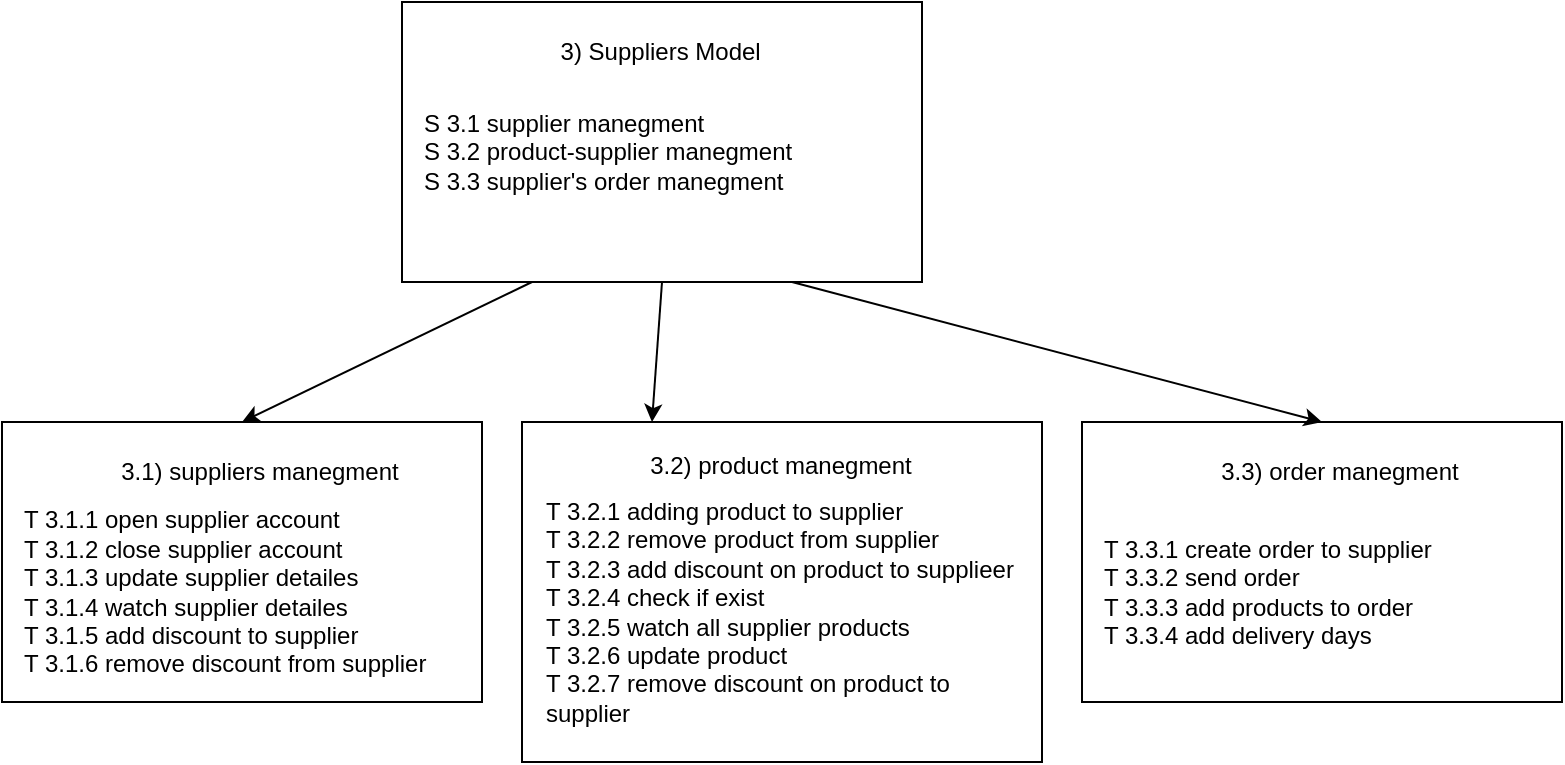 <mxfile version="18.0.6" type="device"><diagram id="LH1mnNN-pmBMTRVf2T0Y" name="‫עמוד-1‬"><mxGraphModel dx="487" dy="253" grid="1" gridSize="10" guides="1" tooltips="1" connect="1" arrows="1" fold="1" page="1" pageScale="1" pageWidth="827" pageHeight="1169" math="0" shadow="0"><root><mxCell id="0"/><mxCell id="1" parent="0"/><mxCell id="alws84PbmIkEoMPja4XU-4" value="" style="endArrow=classic;html=1;rounded=0;exitX=0.25;exitY=1;exitDx=0;exitDy=0;entryX=0.5;entryY=0;entryDx=0;entryDy=0;" edge="1" parent="1" source="alws84PbmIkEoMPja4XU-1" target="alws84PbmIkEoMPja4XU-5"><mxGeometry width="50" height="50" relative="1" as="geometry"><mxPoint x="500" y="280" as="sourcePoint"/><mxPoint x="210" y="300" as="targetPoint"/></mxGeometry></mxCell><mxCell id="alws84PbmIkEoMPja4XU-7" value="" style="group" vertex="1" connectable="0" parent="1"><mxGeometry x="241" y="80" width="260" height="140" as="geometry"/></mxCell><mxCell id="alws84PbmIkEoMPja4XU-1" value="" style="rounded=0;whiteSpace=wrap;html=1;" vertex="1" parent="alws84PbmIkEoMPja4XU-7"><mxGeometry x="-1" width="260" height="140" as="geometry"/></mxCell><mxCell id="alws84PbmIkEoMPja4XU-2" value="3) Suppliers Model&amp;nbsp;" style="text;html=1;strokeColor=none;fillColor=none;align=center;verticalAlign=middle;whiteSpace=wrap;rounded=0;" vertex="1" parent="alws84PbmIkEoMPja4XU-7"><mxGeometry x="75" y="10" width="110" height="30" as="geometry"/></mxCell><mxCell id="alws84PbmIkEoMPja4XU-3" value="S 3.1 supplier manegment&lt;br&gt;S 3.2 product-supplier manegment&lt;br&gt;S 3.3 supplier's order manegment" style="text;html=1;strokeColor=none;fillColor=none;align=left;verticalAlign=middle;whiteSpace=wrap;rounded=0;" vertex="1" parent="alws84PbmIkEoMPja4XU-7"><mxGeometry x="8" y="30" width="242" height="90" as="geometry"/></mxCell><mxCell id="alws84PbmIkEoMPja4XU-10" value="" style="group" vertex="1" connectable="0" parent="1"><mxGeometry x="40" y="290" width="240" height="140" as="geometry"/></mxCell><mxCell id="alws84PbmIkEoMPja4XU-5" value="" style="rounded=0;whiteSpace=wrap;html=1;" vertex="1" parent="alws84PbmIkEoMPja4XU-10"><mxGeometry width="240.0" height="140" as="geometry"/></mxCell><mxCell id="alws84PbmIkEoMPja4XU-6" value="3.1) suppliers manegment" style="text;html=1;strokeColor=none;fillColor=none;align=center;verticalAlign=middle;whiteSpace=wrap;rounded=0;" vertex="1" parent="alws84PbmIkEoMPja4XU-10"><mxGeometry x="48.889" y="10" width="160.0" height="30" as="geometry"/></mxCell><mxCell id="alws84PbmIkEoMPja4XU-9" value="T 3.1.1 open supplier account&lt;br&gt;T 3.1.2 close supplier account&lt;br&gt;T 3.1.3 update supplier detailes&lt;br&gt;T 3.1.4 watch supplier detailes&lt;br&gt;T 3.1.5 add discount to supplier&lt;br&gt;T 3.1.6 remove discount from supplier" style="text;html=1;strokeColor=none;fillColor=none;align=left;verticalAlign=middle;whiteSpace=wrap;rounded=0;" vertex="1" parent="alws84PbmIkEoMPja4XU-10"><mxGeometry x="8.889" y="40" width="204.444" height="90" as="geometry"/></mxCell><mxCell id="alws84PbmIkEoMPja4XU-13" value="" style="group" vertex="1" connectable="0" parent="1"><mxGeometry x="300" y="290" width="260" height="170" as="geometry"/></mxCell><mxCell id="alws84PbmIkEoMPja4XU-14" value="" style="rounded=0;whiteSpace=wrap;html=1;" vertex="1" parent="alws84PbmIkEoMPja4XU-13"><mxGeometry width="260.0" height="170" as="geometry"/></mxCell><mxCell id="alws84PbmIkEoMPja4XU-15" value="3.2) product manegment" style="text;html=1;strokeColor=none;fillColor=none;align=center;verticalAlign=middle;whiteSpace=wrap;rounded=0;" vertex="1" parent="alws84PbmIkEoMPja4XU-13"><mxGeometry x="43.343" y="3.573" width="173.333" height="36.429" as="geometry"/></mxCell><mxCell id="alws84PbmIkEoMPja4XU-16" value="T 3.2.1 adding product to supplier&lt;br&gt;T 3.2.2 remove product from supplier&lt;br&gt;T 3.2.3 add discount on product to supplieer&lt;br&gt;T 3.2.4 check if exist&lt;br&gt;T 3.2.5 watch all supplier products&lt;br&gt;T 3.2.6 update product&lt;br&gt;T 3.2.7 remove discount on product to supplier" style="text;html=1;strokeColor=none;fillColor=none;align=left;verticalAlign=middle;whiteSpace=wrap;rounded=0;" vertex="1" parent="alws84PbmIkEoMPja4XU-13"><mxGeometry x="9.82" y="40" width="240.37" height="110" as="geometry"/></mxCell><mxCell id="alws84PbmIkEoMPja4XU-17" value="" style="endArrow=classic;html=1;rounded=0;exitX=0.5;exitY=1;exitDx=0;exitDy=0;entryX=0.25;entryY=0;entryDx=0;entryDy=0;" edge="1" parent="1" source="alws84PbmIkEoMPja4XU-1" target="alws84PbmIkEoMPja4XU-14"><mxGeometry width="50" height="50" relative="1" as="geometry"><mxPoint x="500" y="330" as="sourcePoint"/><mxPoint x="550" y="280" as="targetPoint"/></mxGeometry></mxCell><mxCell id="alws84PbmIkEoMPja4XU-20" value="" style="group" vertex="1" connectable="0" parent="1"><mxGeometry x="580" y="290" width="240" height="140" as="geometry"/></mxCell><mxCell id="alws84PbmIkEoMPja4XU-21" value="" style="rounded=0;whiteSpace=wrap;html=1;" vertex="1" parent="alws84PbmIkEoMPja4XU-20"><mxGeometry width="240.0" height="140" as="geometry"/></mxCell><mxCell id="alws84PbmIkEoMPja4XU-22" value="3.3) order manegment" style="text;html=1;strokeColor=none;fillColor=none;align=center;verticalAlign=middle;whiteSpace=wrap;rounded=0;" vertex="1" parent="alws84PbmIkEoMPja4XU-20"><mxGeometry x="48.889" y="10" width="160.0" height="30" as="geometry"/></mxCell><mxCell id="alws84PbmIkEoMPja4XU-23" value="T 3.3.1 create order to supplier&lt;br&gt;T 3.3.2 send order&lt;br&gt;T 3.3.3 add products to order&lt;br&gt;T 3.3.4 add delivery days&lt;br&gt;" style="text;html=1;strokeColor=none;fillColor=none;align=left;verticalAlign=middle;whiteSpace=wrap;rounded=0;" vertex="1" parent="alws84PbmIkEoMPja4XU-20"><mxGeometry x="8.889" y="40" width="204.444" height="90" as="geometry"/></mxCell><mxCell id="alws84PbmIkEoMPja4XU-24" value="" style="endArrow=classic;html=1;rounded=0;exitX=0.75;exitY=1;exitDx=0;exitDy=0;entryX=0.5;entryY=0;entryDx=0;entryDy=0;" edge="1" parent="1" source="alws84PbmIkEoMPja4XU-1" target="alws84PbmIkEoMPja4XU-21"><mxGeometry width="50" height="50" relative="1" as="geometry"><mxPoint x="530" y="380" as="sourcePoint"/><mxPoint x="580" y="330" as="targetPoint"/></mxGeometry></mxCell></root></mxGraphModel></diagram></mxfile>